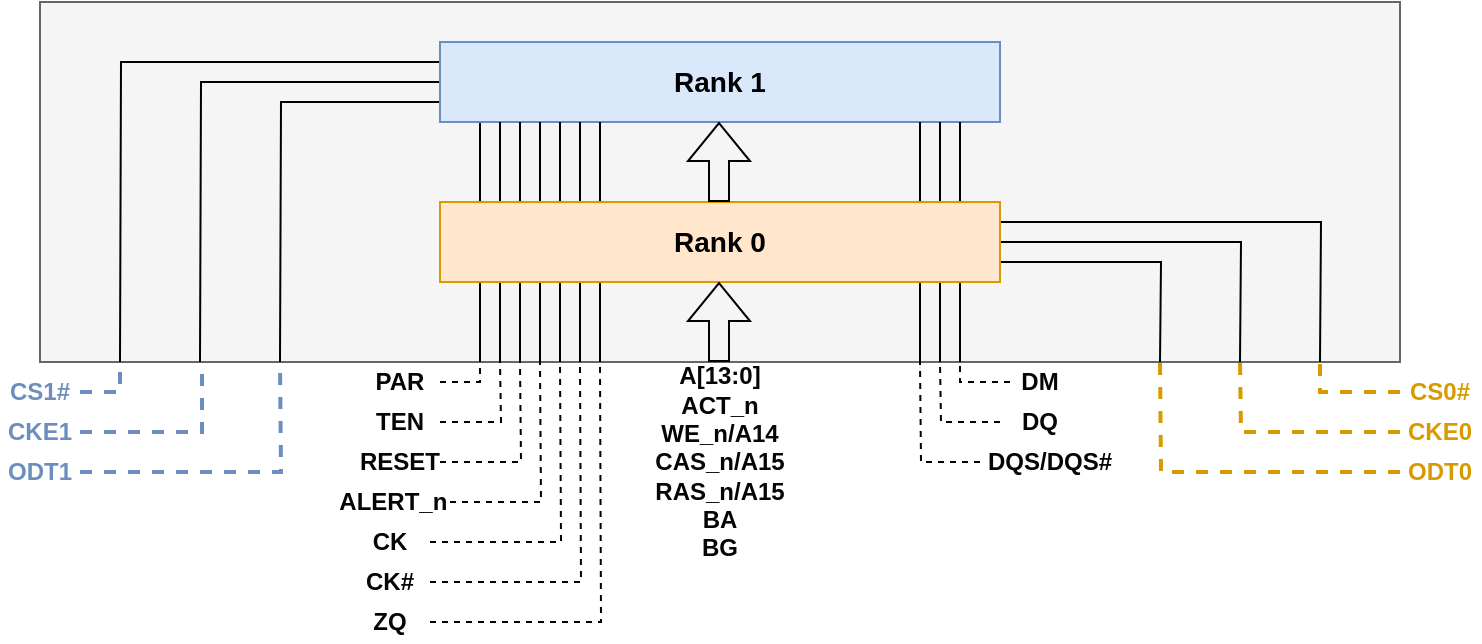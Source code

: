 <mxfile version="24.7.13">
  <diagram name="Page-1" id="p3jOUno3Bt8FbKeISjD7">
    <mxGraphModel dx="908" dy="801" grid="1" gridSize="10" guides="1" tooltips="1" connect="1" arrows="1" fold="1" page="1" pageScale="1" pageWidth="850" pageHeight="1100" math="0" shadow="0">
      <root>
        <mxCell id="0" />
        <mxCell id="1" parent="0" />
        <mxCell id="oEy5_fPQmQD-1AmX2IcC-21" value="" style="rounded=0;whiteSpace=wrap;html=1;fillColor=#f5f5f5;fontColor=#333333;strokeColor=#666666;" vertex="1" parent="1">
          <mxGeometry x="40" y="260" width="680" height="180" as="geometry" />
        </mxCell>
        <mxCell id="oEy5_fPQmQD-1AmX2IcC-3" style="edgeStyle=orthogonalEdgeStyle;rounded=0;orthogonalLoop=1;jettySize=auto;html=1;exitX=0;exitY=0.25;exitDx=0;exitDy=0;endArrow=none;endFill=0;" edge="1" parent="1" source="oEy5_fPQmQD-1AmX2IcC-1">
          <mxGeometry relative="1" as="geometry">
            <mxPoint x="80" y="440" as="targetPoint" />
          </mxGeometry>
        </mxCell>
        <mxCell id="oEy5_fPQmQD-1AmX2IcC-4" style="edgeStyle=orthogonalEdgeStyle;rounded=0;orthogonalLoop=1;jettySize=auto;html=1;endArrow=none;endFill=0;" edge="1" parent="1" source="oEy5_fPQmQD-1AmX2IcC-1">
          <mxGeometry relative="1" as="geometry">
            <mxPoint x="120" y="440" as="targetPoint" />
          </mxGeometry>
        </mxCell>
        <mxCell id="oEy5_fPQmQD-1AmX2IcC-5" style="edgeStyle=orthogonalEdgeStyle;rounded=0;orthogonalLoop=1;jettySize=auto;html=1;exitX=0;exitY=0.75;exitDx=0;exitDy=0;endArrow=none;endFill=0;" edge="1" parent="1" source="oEy5_fPQmQD-1AmX2IcC-1">
          <mxGeometry relative="1" as="geometry">
            <mxPoint x="160" y="440" as="targetPoint" />
          </mxGeometry>
        </mxCell>
        <mxCell id="oEy5_fPQmQD-1AmX2IcC-9" style="edgeStyle=orthogonalEdgeStyle;rounded=0;orthogonalLoop=1;jettySize=auto;html=1;exitX=0.25;exitY=1;exitDx=0;exitDy=0;endArrow=none;endFill=0;" edge="1" parent="1">
          <mxGeometry relative="1" as="geometry">
            <mxPoint x="260" y="440" as="targetPoint" />
            <mxPoint x="260" y="320" as="sourcePoint" />
          </mxGeometry>
        </mxCell>
        <mxCell id="oEy5_fPQmQD-1AmX2IcC-1" value="Rank 1" style="rounded=0;whiteSpace=wrap;html=1;fontStyle=1;fontSize=14;fillColor=#dae8fc;strokeColor=#6c8ebf;" vertex="1" parent="1">
          <mxGeometry x="240" y="280" width="280" height="40" as="geometry" />
        </mxCell>
        <mxCell id="oEy5_fPQmQD-1AmX2IcC-6" style="edgeStyle=orthogonalEdgeStyle;rounded=0;orthogonalLoop=1;jettySize=auto;html=1;exitX=1;exitY=0.75;exitDx=0;exitDy=0;endArrow=none;endFill=0;" edge="1" parent="1" source="oEy5_fPQmQD-1AmX2IcC-2">
          <mxGeometry relative="1" as="geometry">
            <mxPoint x="600" y="440" as="targetPoint" />
          </mxGeometry>
        </mxCell>
        <mxCell id="oEy5_fPQmQD-1AmX2IcC-7" style="edgeStyle=orthogonalEdgeStyle;rounded=0;orthogonalLoop=1;jettySize=auto;html=1;endArrow=none;endFill=0;" edge="1" parent="1" source="oEy5_fPQmQD-1AmX2IcC-2">
          <mxGeometry relative="1" as="geometry">
            <mxPoint x="640" y="440" as="targetPoint" />
          </mxGeometry>
        </mxCell>
        <mxCell id="oEy5_fPQmQD-1AmX2IcC-8" style="edgeStyle=orthogonalEdgeStyle;rounded=0;orthogonalLoop=1;jettySize=auto;html=1;exitX=1;exitY=0.25;exitDx=0;exitDy=0;endArrow=none;endFill=0;" edge="1" parent="1" source="oEy5_fPQmQD-1AmX2IcC-2">
          <mxGeometry relative="1" as="geometry">
            <mxPoint x="680" y="440" as="targetPoint" />
          </mxGeometry>
        </mxCell>
        <mxCell id="oEy5_fPQmQD-1AmX2IcC-10" style="edgeStyle=orthogonalEdgeStyle;rounded=0;orthogonalLoop=1;jettySize=auto;html=1;exitX=0.25;exitY=1;exitDx=0;exitDy=0;endArrow=none;endFill=0;" edge="1" parent="1">
          <mxGeometry relative="1" as="geometry">
            <mxPoint x="270" y="440" as="targetPoint" />
            <mxPoint x="270" y="320" as="sourcePoint" />
          </mxGeometry>
        </mxCell>
        <mxCell id="oEy5_fPQmQD-1AmX2IcC-11" style="edgeStyle=orthogonalEdgeStyle;rounded=0;orthogonalLoop=1;jettySize=auto;html=1;exitX=0.25;exitY=1;exitDx=0;exitDy=0;endArrow=none;endFill=0;" edge="1" parent="1">
          <mxGeometry relative="1" as="geometry">
            <mxPoint x="280" y="440" as="targetPoint" />
            <mxPoint x="280" y="320" as="sourcePoint" />
          </mxGeometry>
        </mxCell>
        <mxCell id="oEy5_fPQmQD-1AmX2IcC-12" style="edgeStyle=orthogonalEdgeStyle;rounded=0;orthogonalLoop=1;jettySize=auto;html=1;exitX=0.25;exitY=1;exitDx=0;exitDy=0;endArrow=none;endFill=0;" edge="1" parent="1">
          <mxGeometry relative="1" as="geometry">
            <mxPoint x="290" y="440" as="targetPoint" />
            <mxPoint x="290" y="320" as="sourcePoint" />
          </mxGeometry>
        </mxCell>
        <mxCell id="oEy5_fPQmQD-1AmX2IcC-13" style="edgeStyle=orthogonalEdgeStyle;rounded=0;orthogonalLoop=1;jettySize=auto;html=1;exitX=0.25;exitY=1;exitDx=0;exitDy=0;endArrow=none;endFill=0;" edge="1" parent="1">
          <mxGeometry relative="1" as="geometry">
            <mxPoint x="300" y="440" as="targetPoint" />
            <mxPoint x="300" y="320" as="sourcePoint" />
          </mxGeometry>
        </mxCell>
        <mxCell id="oEy5_fPQmQD-1AmX2IcC-14" style="edgeStyle=orthogonalEdgeStyle;rounded=0;orthogonalLoop=1;jettySize=auto;html=1;exitX=0.25;exitY=1;exitDx=0;exitDy=0;endArrow=none;endFill=0;" edge="1" parent="1">
          <mxGeometry relative="1" as="geometry">
            <mxPoint x="310" y="440" as="targetPoint" />
            <mxPoint x="310" y="320" as="sourcePoint" />
          </mxGeometry>
        </mxCell>
        <mxCell id="oEy5_fPQmQD-1AmX2IcC-15" style="edgeStyle=orthogonalEdgeStyle;rounded=0;orthogonalLoop=1;jettySize=auto;html=1;exitX=0.25;exitY=1;exitDx=0;exitDy=0;endArrow=none;endFill=0;" edge="1" parent="1">
          <mxGeometry relative="1" as="geometry">
            <mxPoint x="320" y="440" as="targetPoint" />
            <mxPoint x="320" y="320" as="sourcePoint" />
          </mxGeometry>
        </mxCell>
        <mxCell id="oEy5_fPQmQD-1AmX2IcC-16" style="edgeStyle=orthogonalEdgeStyle;rounded=0;orthogonalLoop=1;jettySize=auto;html=1;exitX=0.25;exitY=1;exitDx=0;exitDy=0;endArrow=none;endFill=0;" edge="1" parent="1">
          <mxGeometry relative="1" as="geometry">
            <mxPoint x="480" y="440" as="targetPoint" />
            <mxPoint x="480" y="320" as="sourcePoint" />
          </mxGeometry>
        </mxCell>
        <mxCell id="oEy5_fPQmQD-1AmX2IcC-17" style="edgeStyle=orthogonalEdgeStyle;rounded=0;orthogonalLoop=1;jettySize=auto;html=1;exitX=0.25;exitY=1;exitDx=0;exitDy=0;endArrow=none;endFill=0;" edge="1" parent="1">
          <mxGeometry relative="1" as="geometry">
            <mxPoint x="490" y="440" as="targetPoint" />
            <mxPoint x="490" y="320" as="sourcePoint" />
          </mxGeometry>
        </mxCell>
        <mxCell id="oEy5_fPQmQD-1AmX2IcC-18" style="edgeStyle=orthogonalEdgeStyle;rounded=0;orthogonalLoop=1;jettySize=auto;html=1;exitX=0.25;exitY=1;exitDx=0;exitDy=0;endArrow=none;endFill=0;" edge="1" parent="1">
          <mxGeometry relative="1" as="geometry">
            <mxPoint x="500" y="440" as="targetPoint" />
            <mxPoint x="500" y="320" as="sourcePoint" />
          </mxGeometry>
        </mxCell>
        <mxCell id="oEy5_fPQmQD-1AmX2IcC-2" value="Rank 0" style="rounded=0;whiteSpace=wrap;html=1;fontStyle=1;fontSize=14;fillColor=#ffe6cc;strokeColor=#d79b00;" vertex="1" parent="1">
          <mxGeometry x="240" y="360" width="280" height="40" as="geometry" />
        </mxCell>
        <mxCell id="oEy5_fPQmQD-1AmX2IcC-19" value="" style="shape=flexArrow;endArrow=classic;html=1;rounded=0;" edge="1" parent="1">
          <mxGeometry width="50" height="50" relative="1" as="geometry">
            <mxPoint x="379.5" y="440" as="sourcePoint" />
            <mxPoint x="379.5" y="400" as="targetPoint" />
          </mxGeometry>
        </mxCell>
        <mxCell id="oEy5_fPQmQD-1AmX2IcC-20" value="" style="shape=flexArrow;endArrow=classic;html=1;rounded=0;" edge="1" parent="1">
          <mxGeometry width="50" height="50" relative="1" as="geometry">
            <mxPoint x="379.5" y="360" as="sourcePoint" />
            <mxPoint x="379.5" y="320" as="targetPoint" />
          </mxGeometry>
        </mxCell>
        <mxCell id="oEy5_fPQmQD-1AmX2IcC-25" style="edgeStyle=orthogonalEdgeStyle;rounded=0;orthogonalLoop=1;jettySize=auto;html=1;endArrow=none;endFill=0;dashed=1;strokeWidth=2;fillColor=#dae8fc;strokeColor=#6c8ebf;" edge="1" parent="1" source="oEy5_fPQmQD-1AmX2IcC-22">
          <mxGeometry relative="1" as="geometry">
            <mxPoint x="80" y="440" as="targetPoint" />
          </mxGeometry>
        </mxCell>
        <mxCell id="oEy5_fPQmQD-1AmX2IcC-22" value="CS1#" style="text;html=1;align=center;verticalAlign=middle;whiteSpace=wrap;rounded=0;fontColor=#6c8ebf;fontStyle=1" vertex="1" parent="1">
          <mxGeometry x="20" y="440" width="40" height="30" as="geometry" />
        </mxCell>
        <mxCell id="oEy5_fPQmQD-1AmX2IcC-26" style="edgeStyle=orthogonalEdgeStyle;rounded=0;orthogonalLoop=1;jettySize=auto;html=1;endArrow=none;endFill=0;dashed=1;entryX=0.116;entryY=1.017;entryDx=0;entryDy=0;entryPerimeter=0;strokeWidth=2;exitX=1;exitY=0.5;exitDx=0;exitDy=0;fillColor=#dae8fc;strokeColor=#6c8ebf;" edge="1" parent="1" source="oEy5_fPQmQD-1AmX2IcC-23" target="oEy5_fPQmQD-1AmX2IcC-21">
          <mxGeometry relative="1" as="geometry">
            <mxPoint x="120" y="450" as="targetPoint" />
            <Array as="points">
              <mxPoint x="121" y="475" />
              <mxPoint x="121" y="443" />
            </Array>
          </mxGeometry>
        </mxCell>
        <mxCell id="oEy5_fPQmQD-1AmX2IcC-23" value="CKE1" style="text;html=1;align=center;verticalAlign=middle;whiteSpace=wrap;rounded=0;fontColor=#6c8ebf;fontStyle=1" vertex="1" parent="1">
          <mxGeometry x="20" y="460" width="40" height="30" as="geometry" />
        </mxCell>
        <mxCell id="oEy5_fPQmQD-1AmX2IcC-27" style="edgeStyle=orthogonalEdgeStyle;rounded=0;orthogonalLoop=1;jettySize=auto;html=1;dashed=1;endArrow=none;endFill=0;fillColor=#dae8fc;strokeColor=#6c8ebf;strokeWidth=2;" edge="1" parent="1" source="oEy5_fPQmQD-1AmX2IcC-24">
          <mxGeometry relative="1" as="geometry">
            <mxPoint x="160" y="440" as="targetPoint" />
          </mxGeometry>
        </mxCell>
        <mxCell id="oEy5_fPQmQD-1AmX2IcC-24" value="ODT1" style="text;html=1;align=center;verticalAlign=middle;whiteSpace=wrap;rounded=0;fontColor=#6c8ebf;fontStyle=1" vertex="1" parent="1">
          <mxGeometry x="20" y="480" width="40" height="30" as="geometry" />
        </mxCell>
        <mxCell id="oEy5_fPQmQD-1AmX2IcC-31" style="edgeStyle=orthogonalEdgeStyle;rounded=0;orthogonalLoop=1;jettySize=auto;html=1;endArrow=none;endFill=0;dashed=1;fillColor=#ffe6cc;strokeColor=#d79b00;strokeWidth=2;" edge="1" parent="1" source="oEy5_fPQmQD-1AmX2IcC-28">
          <mxGeometry relative="1" as="geometry">
            <mxPoint x="680" y="440" as="targetPoint" />
            <Array as="points">
              <mxPoint x="680" y="455" />
            </Array>
          </mxGeometry>
        </mxCell>
        <mxCell id="oEy5_fPQmQD-1AmX2IcC-28" value="CS0#" style="text;html=1;align=center;verticalAlign=middle;whiteSpace=wrap;rounded=0;fontColor=#d79b01;fontStyle=1" vertex="1" parent="1">
          <mxGeometry x="720" y="440" width="40" height="30" as="geometry" />
        </mxCell>
        <mxCell id="oEy5_fPQmQD-1AmX2IcC-32" style="edgeStyle=orthogonalEdgeStyle;rounded=0;orthogonalLoop=1;jettySize=auto;html=1;endArrow=none;endFill=0;dashed=1;fillColor=#ffe6cc;strokeColor=#d79b00;strokeWidth=2;" edge="1" parent="1" source="oEy5_fPQmQD-1AmX2IcC-29">
          <mxGeometry relative="1" as="geometry">
            <mxPoint x="640" y="440" as="targetPoint" />
          </mxGeometry>
        </mxCell>
        <mxCell id="oEy5_fPQmQD-1AmX2IcC-29" value="CKE0" style="text;html=1;align=center;verticalAlign=middle;whiteSpace=wrap;rounded=0;fontColor=#d79b01;fontStyle=1" vertex="1" parent="1">
          <mxGeometry x="720" y="460" width="40" height="30" as="geometry" />
        </mxCell>
        <mxCell id="oEy5_fPQmQD-1AmX2IcC-33" style="edgeStyle=orthogonalEdgeStyle;rounded=0;orthogonalLoop=1;jettySize=auto;html=1;endArrow=none;endFill=0;dashed=1;fillColor=#ffe6cc;strokeColor=#d79b00;strokeWidth=2;" edge="1" parent="1" source="oEy5_fPQmQD-1AmX2IcC-30">
          <mxGeometry relative="1" as="geometry">
            <mxPoint x="600" y="440" as="targetPoint" />
          </mxGeometry>
        </mxCell>
        <mxCell id="oEy5_fPQmQD-1AmX2IcC-30" value="ODT0" style="text;html=1;align=center;verticalAlign=middle;whiteSpace=wrap;rounded=0;fontColor=#d79b01;fontStyle=1" vertex="1" parent="1">
          <mxGeometry x="720" y="480" width="40" height="30" as="geometry" />
        </mxCell>
        <mxCell id="oEy5_fPQmQD-1AmX2IcC-39" style="edgeStyle=orthogonalEdgeStyle;rounded=0;orthogonalLoop=1;jettySize=auto;html=1;dashed=1;endArrow=none;endFill=0;" edge="1" parent="1" source="oEy5_fPQmQD-1AmX2IcC-34">
          <mxGeometry relative="1" as="geometry">
            <mxPoint x="260" y="440" as="targetPoint" />
          </mxGeometry>
        </mxCell>
        <mxCell id="oEy5_fPQmQD-1AmX2IcC-34" value="PAR" style="text;html=1;align=center;verticalAlign=middle;whiteSpace=wrap;rounded=0;fontColor=#050505;fontStyle=1" vertex="1" parent="1">
          <mxGeometry x="200" y="440" width="40" height="20" as="geometry" />
        </mxCell>
        <mxCell id="oEy5_fPQmQD-1AmX2IcC-40" style="edgeStyle=orthogonalEdgeStyle;rounded=0;orthogonalLoop=1;jettySize=auto;html=1;dashed=1;endArrow=none;endFill=0;" edge="1" parent="1" source="oEy5_fPQmQD-1AmX2IcC-36">
          <mxGeometry relative="1" as="geometry">
            <mxPoint x="270" y="440" as="targetPoint" />
          </mxGeometry>
        </mxCell>
        <mxCell id="oEy5_fPQmQD-1AmX2IcC-36" value="TEN" style="text;html=1;align=center;verticalAlign=middle;whiteSpace=wrap;rounded=0;fontColor=#050505;fontStyle=1" vertex="1" parent="1">
          <mxGeometry x="200" y="460" width="40" height="20" as="geometry" />
        </mxCell>
        <mxCell id="oEy5_fPQmQD-1AmX2IcC-41" style="edgeStyle=orthogonalEdgeStyle;rounded=0;orthogonalLoop=1;jettySize=auto;html=1;dashed=1;endArrow=none;endFill=0;" edge="1" parent="1" source="oEy5_fPQmQD-1AmX2IcC-37">
          <mxGeometry relative="1" as="geometry">
            <mxPoint x="280" y="440" as="targetPoint" />
          </mxGeometry>
        </mxCell>
        <mxCell id="oEy5_fPQmQD-1AmX2IcC-37" value="RESET" style="text;html=1;align=center;verticalAlign=middle;whiteSpace=wrap;rounded=0;fontColor=#050505;fontStyle=1" vertex="1" parent="1">
          <mxGeometry x="200" y="480" width="40" height="20" as="geometry" />
        </mxCell>
        <mxCell id="oEy5_fPQmQD-1AmX2IcC-42" style="edgeStyle=orthogonalEdgeStyle;rounded=0;orthogonalLoop=1;jettySize=auto;html=1;dashed=1;endArrow=none;endFill=0;" edge="1" parent="1" source="oEy5_fPQmQD-1AmX2IcC-38">
          <mxGeometry relative="1" as="geometry">
            <mxPoint x="290" y="440" as="targetPoint" />
          </mxGeometry>
        </mxCell>
        <mxCell id="oEy5_fPQmQD-1AmX2IcC-38" value="ALERT_n&amp;nbsp;&amp;nbsp;" style="text;html=1;align=center;verticalAlign=middle;whiteSpace=wrap;rounded=0;fontColor=#050505;fontStyle=1" vertex="1" parent="1">
          <mxGeometry x="195" y="500" width="50" height="20" as="geometry" />
        </mxCell>
        <mxCell id="oEy5_fPQmQD-1AmX2IcC-46" style="edgeStyle=orthogonalEdgeStyle;rounded=0;orthogonalLoop=1;jettySize=auto;html=1;dashed=1;endArrow=none;endFill=0;" edge="1" parent="1" source="oEy5_fPQmQD-1AmX2IcC-43">
          <mxGeometry relative="1" as="geometry">
            <mxPoint x="300" y="440" as="targetPoint" />
          </mxGeometry>
        </mxCell>
        <mxCell id="oEy5_fPQmQD-1AmX2IcC-43" value="CK" style="text;html=1;align=center;verticalAlign=middle;whiteSpace=wrap;rounded=0;fontColor=#050505;fontStyle=1" vertex="1" parent="1">
          <mxGeometry x="195" y="520" width="40" height="20" as="geometry" />
        </mxCell>
        <mxCell id="oEy5_fPQmQD-1AmX2IcC-47" style="edgeStyle=orthogonalEdgeStyle;rounded=0;orthogonalLoop=1;jettySize=auto;html=1;dashed=1;endArrow=none;endFill=0;" edge="1" parent="1" source="oEy5_fPQmQD-1AmX2IcC-44">
          <mxGeometry relative="1" as="geometry">
            <mxPoint x="310" y="440" as="targetPoint" />
          </mxGeometry>
        </mxCell>
        <mxCell id="oEy5_fPQmQD-1AmX2IcC-44" value="CK#" style="text;html=1;align=center;verticalAlign=middle;whiteSpace=wrap;rounded=0;fontColor=#050505;fontStyle=1" vertex="1" parent="1">
          <mxGeometry x="195" y="540" width="40" height="20" as="geometry" />
        </mxCell>
        <mxCell id="oEy5_fPQmQD-1AmX2IcC-48" style="edgeStyle=orthogonalEdgeStyle;rounded=0;orthogonalLoop=1;jettySize=auto;html=1;dashed=1;endArrow=none;endFill=0;" edge="1" parent="1" source="oEy5_fPQmQD-1AmX2IcC-45">
          <mxGeometry relative="1" as="geometry">
            <mxPoint x="320" y="440" as="targetPoint" />
          </mxGeometry>
        </mxCell>
        <mxCell id="oEy5_fPQmQD-1AmX2IcC-45" value="ZQ" style="text;html=1;align=center;verticalAlign=middle;whiteSpace=wrap;rounded=0;fontColor=#050505;fontStyle=1" vertex="1" parent="1">
          <mxGeometry x="195" y="560" width="40" height="20" as="geometry" />
        </mxCell>
        <mxCell id="oEy5_fPQmQD-1AmX2IcC-49" value="A[13:0]&lt;div&gt;ACT_n&lt;/div&gt;&lt;div&gt;WE_n/A14&lt;/div&gt;&lt;div&gt;CAS_n/A15&lt;/div&gt;&lt;div&gt;RAS_n/A15&lt;/div&gt;&lt;div&gt;BA&lt;/div&gt;&lt;div&gt;BG&lt;/div&gt;" style="text;html=1;align=center;verticalAlign=middle;whiteSpace=wrap;rounded=0;fontColor=#050505;fontStyle=1" vertex="1" parent="1">
          <mxGeometry x="340" y="440" width="80" height="100" as="geometry" />
        </mxCell>
        <mxCell id="oEy5_fPQmQD-1AmX2IcC-58" style="edgeStyle=orthogonalEdgeStyle;rounded=0;orthogonalLoop=1;jettySize=auto;html=1;dashed=1;endArrow=none;endFill=0;" edge="1" parent="1" source="oEy5_fPQmQD-1AmX2IcC-52">
          <mxGeometry relative="1" as="geometry">
            <mxPoint x="500" y="440" as="targetPoint" />
            <Array as="points">
              <mxPoint x="500" y="450" />
            </Array>
          </mxGeometry>
        </mxCell>
        <mxCell id="oEy5_fPQmQD-1AmX2IcC-52" value="DM" style="text;html=1;align=center;verticalAlign=middle;whiteSpace=wrap;rounded=0;fontColor=#050505;fontStyle=1" vertex="1" parent="1">
          <mxGeometry x="525" y="440" width="30" height="20" as="geometry" />
        </mxCell>
        <mxCell id="oEy5_fPQmQD-1AmX2IcC-56" style="edgeStyle=orthogonalEdgeStyle;rounded=0;orthogonalLoop=1;jettySize=auto;html=1;dashed=1;endArrow=none;endFill=0;" edge="1" parent="1" source="oEy5_fPQmQD-1AmX2IcC-53">
          <mxGeometry relative="1" as="geometry">
            <mxPoint x="490" y="440" as="targetPoint" />
          </mxGeometry>
        </mxCell>
        <mxCell id="oEy5_fPQmQD-1AmX2IcC-53" value="DQ" style="text;html=1;align=center;verticalAlign=middle;whiteSpace=wrap;rounded=0;fontColor=#050505;fontStyle=1" vertex="1" parent="1">
          <mxGeometry x="520" y="460" width="40" height="20" as="geometry" />
        </mxCell>
        <mxCell id="oEy5_fPQmQD-1AmX2IcC-55" style="edgeStyle=orthogonalEdgeStyle;rounded=0;orthogonalLoop=1;jettySize=auto;html=1;dashed=1;endArrow=none;endFill=0;" edge="1" parent="1" source="oEy5_fPQmQD-1AmX2IcC-54">
          <mxGeometry relative="1" as="geometry">
            <mxPoint x="480" y="440" as="targetPoint" />
          </mxGeometry>
        </mxCell>
        <mxCell id="oEy5_fPQmQD-1AmX2IcC-54" value="DQS/DQS#" style="text;html=1;align=center;verticalAlign=middle;whiteSpace=wrap;rounded=0;fontColor=#050505;fontStyle=1" vertex="1" parent="1">
          <mxGeometry x="510" y="480" width="70" height="20" as="geometry" />
        </mxCell>
      </root>
    </mxGraphModel>
  </diagram>
</mxfile>
